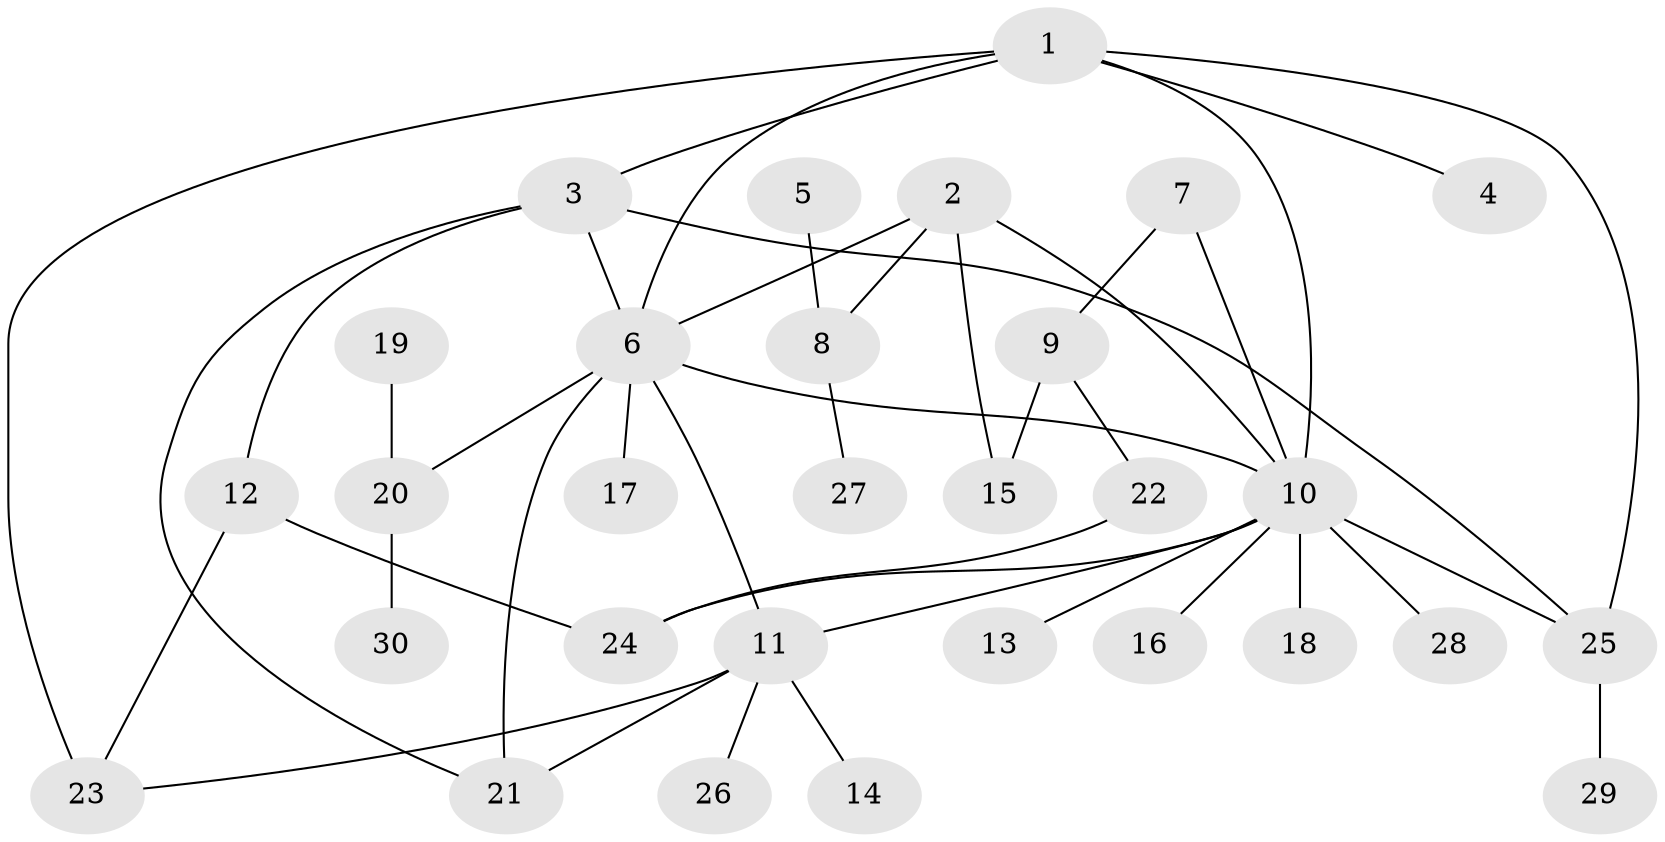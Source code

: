 // original degree distribution, {12: 0.01694915254237288, 7: 0.01694915254237288, 8: 0.03389830508474576, 5: 0.01694915254237288, 1: 0.5084745762711864, 2: 0.1864406779661017, 4: 0.1016949152542373, 14: 0.01694915254237288, 3: 0.1016949152542373}
// Generated by graph-tools (version 1.1) at 2025/01/03/09/25 03:01:51]
// undirected, 30 vertices, 42 edges
graph export_dot {
graph [start="1"]
  node [color=gray90,style=filled];
  1;
  2;
  3;
  4;
  5;
  6;
  7;
  8;
  9;
  10;
  11;
  12;
  13;
  14;
  15;
  16;
  17;
  18;
  19;
  20;
  21;
  22;
  23;
  24;
  25;
  26;
  27;
  28;
  29;
  30;
  1 -- 3 [weight=1.0];
  1 -- 4 [weight=1.0];
  1 -- 6 [weight=1.0];
  1 -- 10 [weight=1.0];
  1 -- 23 [weight=1.0];
  1 -- 25 [weight=1.0];
  2 -- 6 [weight=1.0];
  2 -- 8 [weight=1.0];
  2 -- 10 [weight=1.0];
  2 -- 15 [weight=1.0];
  3 -- 6 [weight=1.0];
  3 -- 12 [weight=1.0];
  3 -- 21 [weight=1.0];
  3 -- 25 [weight=1.0];
  5 -- 8 [weight=1.0];
  6 -- 10 [weight=1.0];
  6 -- 11 [weight=1.0];
  6 -- 17 [weight=1.0];
  6 -- 20 [weight=1.0];
  6 -- 21 [weight=1.0];
  7 -- 9 [weight=1.0];
  7 -- 10 [weight=1.0];
  8 -- 27 [weight=1.0];
  9 -- 15 [weight=1.0];
  9 -- 22 [weight=1.0];
  10 -- 11 [weight=1.0];
  10 -- 13 [weight=1.0];
  10 -- 16 [weight=1.0];
  10 -- 18 [weight=1.0];
  10 -- 24 [weight=1.0];
  10 -- 25 [weight=1.0];
  10 -- 28 [weight=1.0];
  11 -- 14 [weight=1.0];
  11 -- 21 [weight=1.0];
  11 -- 23 [weight=1.0];
  11 -- 26 [weight=1.0];
  12 -- 23 [weight=1.0];
  12 -- 24 [weight=1.0];
  19 -- 20 [weight=1.0];
  20 -- 30 [weight=1.0];
  22 -- 24 [weight=1.0];
  25 -- 29 [weight=1.0];
}
